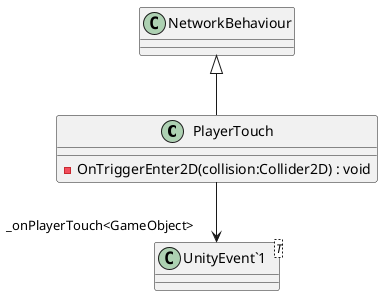 @startuml
class PlayerTouch {
    - OnTriggerEnter2D(collision:Collider2D) : void
}
class "UnityEvent`1"<T> {
}
NetworkBehaviour <|-- PlayerTouch
PlayerTouch --> "_onPlayerTouch<GameObject>" "UnityEvent`1"
@enduml
